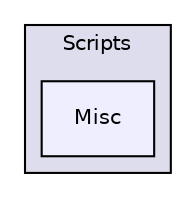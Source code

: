 digraph "Assets/Scripts/Misc" {
  compound=true
  node [ fontsize="10", fontname="Helvetica"];
  edge [ labelfontsize="10", labelfontname="Helvetica"];
  subgraph clusterdir_f13b41af88cf68434578284aaf699e39 {
    graph [ bgcolor="#ddddee", pencolor="black", label="Scripts" fontname="Helvetica", fontsize="10", URL="dir_f13b41af88cf68434578284aaf699e39.html"]
  dir_baf85a528212cb5cb397bfd05e0bd3c6 [shape=box, label="Misc", style="filled", fillcolor="#eeeeff", pencolor="black", URL="dir_baf85a528212cb5cb397bfd05e0bd3c6.html"];
  }
}
